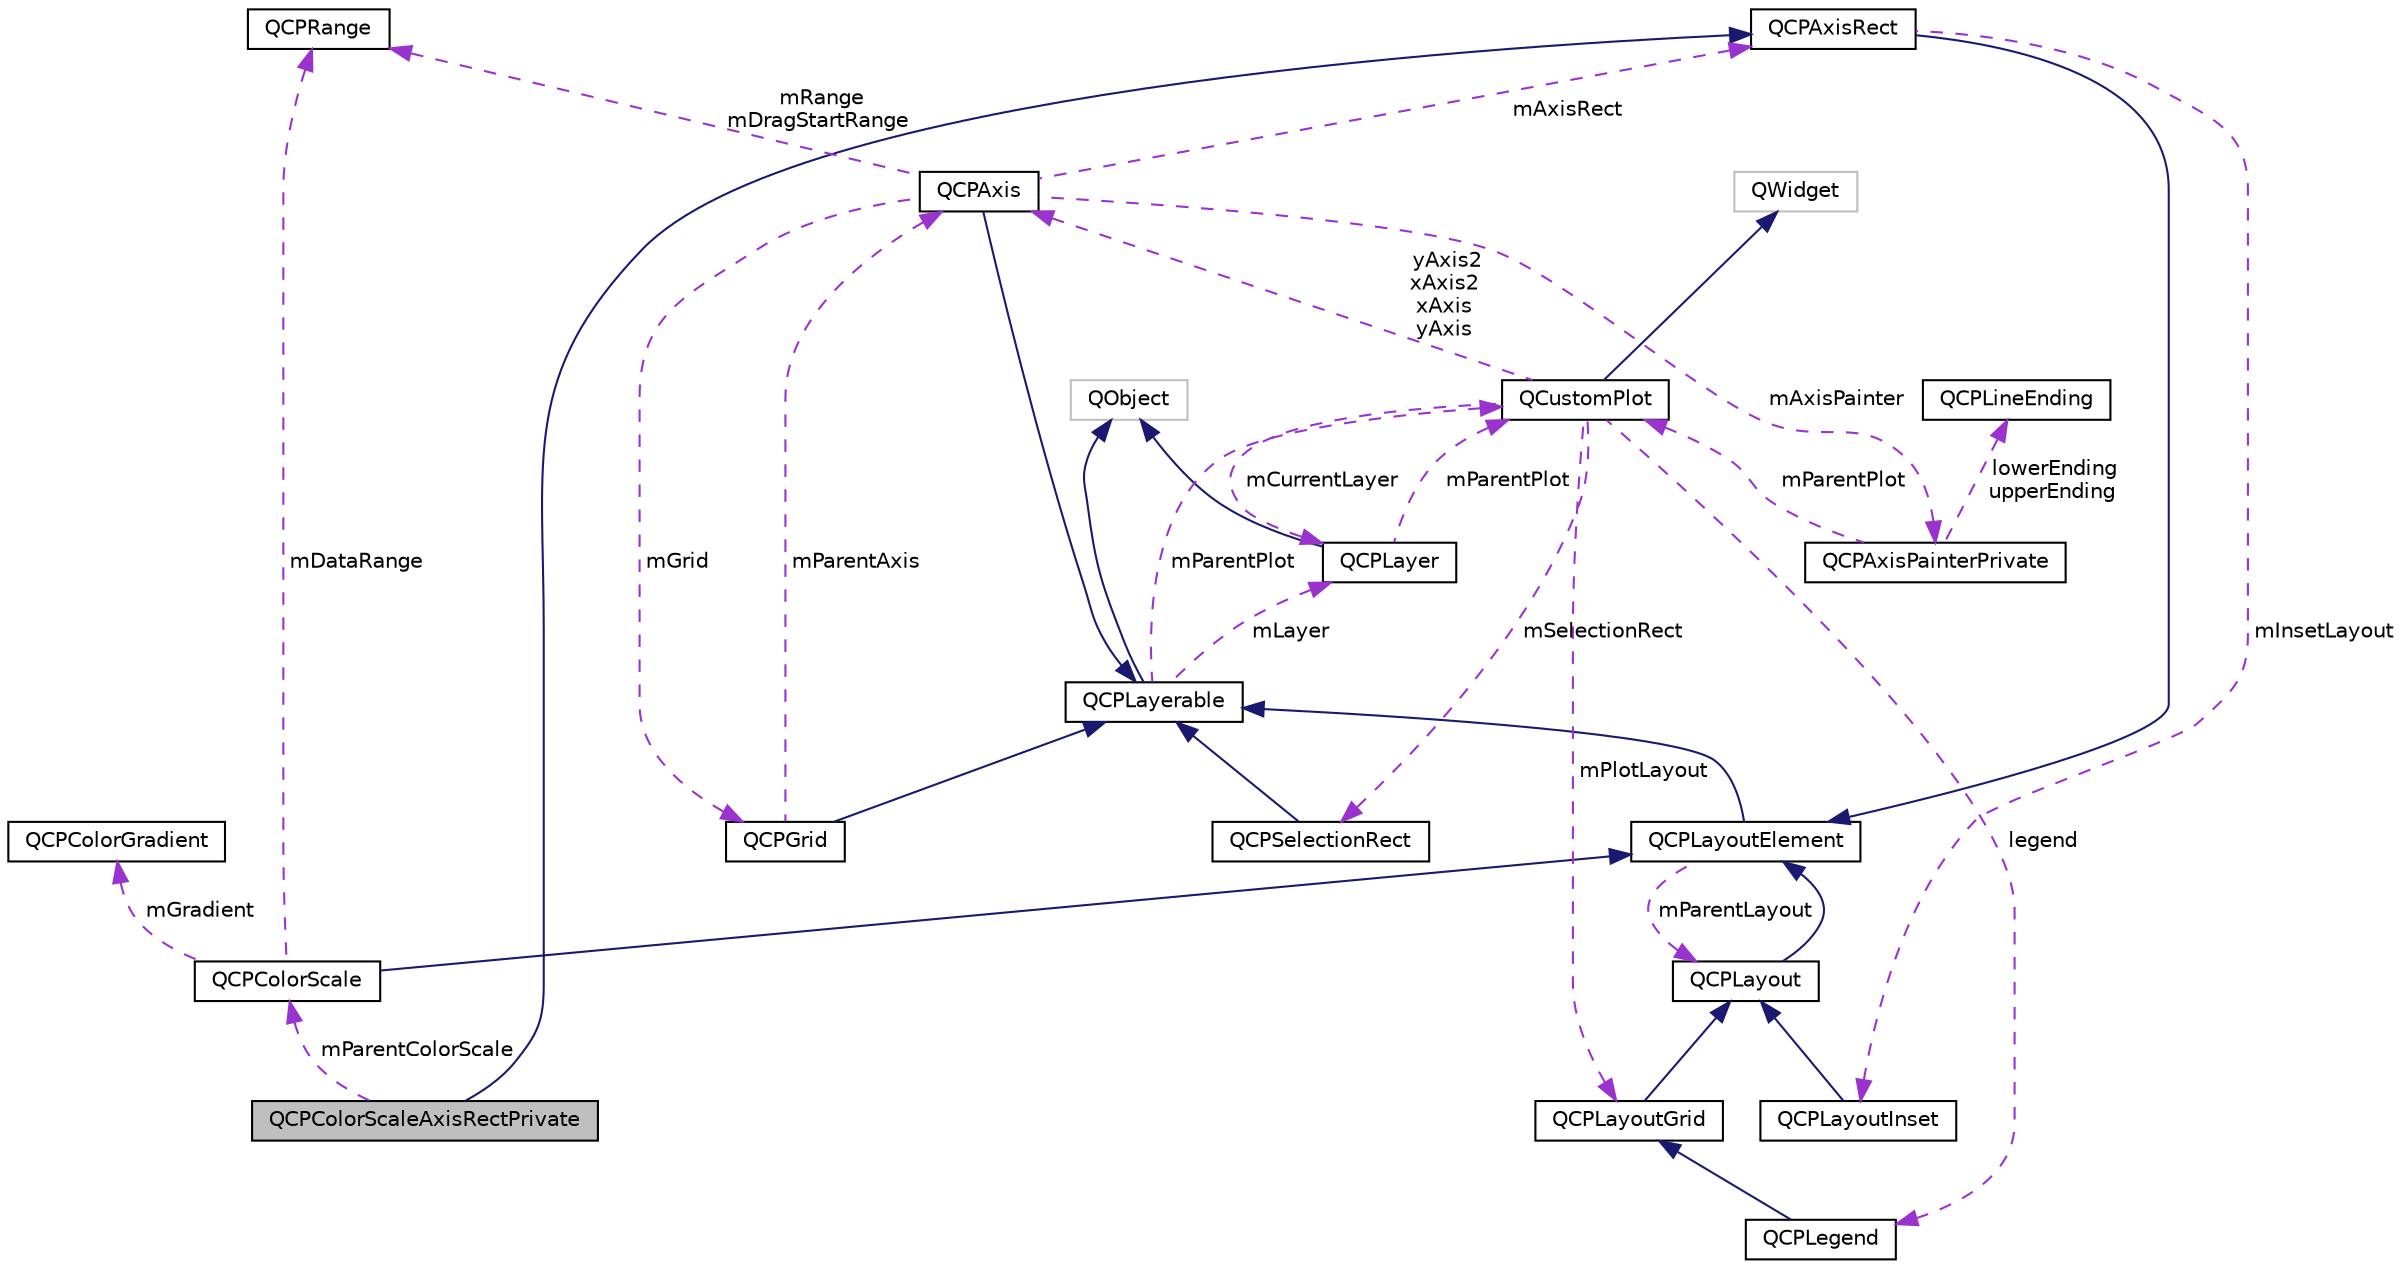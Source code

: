 digraph "QCPColorScaleAxisRectPrivate"
{
  edge [fontname="Helvetica",fontsize="10",labelfontname="Helvetica",labelfontsize="10"];
  node [fontname="Helvetica",fontsize="10",shape=record];
  Node5 [label="QCPColorScaleAxisRectPrivate",height=0.2,width=0.4,color="black", fillcolor="grey75", style="filled", fontcolor="black"];
  Node6 -> Node5 [dir="back",color="midnightblue",fontsize="10",style="solid"];
  Node6 [label="QCPAxisRect",height=0.2,width=0.4,color="black", fillcolor="white", style="filled",URL="$classQCPAxisRect.html",tooltip="Holds multiple axes and arranges them in a rectangular shape. "];
  Node7 -> Node6 [dir="back",color="midnightblue",fontsize="10",style="solid"];
  Node7 [label="QCPLayoutElement",height=0.2,width=0.4,color="black", fillcolor="white", style="filled",URL="$classQCPLayoutElement.html",tooltip="The abstract base class for all objects that form the layout system. "];
  Node8 -> Node7 [dir="back",color="midnightblue",fontsize="10",style="solid"];
  Node8 [label="QCPLayerable",height=0.2,width=0.4,color="black", fillcolor="white", style="filled",URL="$classQCPLayerable.html",tooltip="Base class for all drawable objects. "];
  Node9 -> Node8 [dir="back",color="midnightblue",fontsize="10",style="solid"];
  Node9 [label="QObject",height=0.2,width=0.4,color="grey75", fillcolor="white", style="filled"];
  Node10 -> Node8 [dir="back",color="darkorchid3",fontsize="10",style="dashed",label=" mLayer" ];
  Node10 [label="QCPLayer",height=0.2,width=0.4,color="black", fillcolor="white", style="filled",URL="$classQCPLayer.html",tooltip="A layer that may contain objects, to control the rendering order. "];
  Node9 -> Node10 [dir="back",color="midnightblue",fontsize="10",style="solid"];
  Node11 -> Node10 [dir="back",color="darkorchid3",fontsize="10",style="dashed",label=" mParentPlot" ];
  Node11 [label="QCustomPlot",height=0.2,width=0.4,color="black", fillcolor="white", style="filled",URL="$classQCustomPlot.html",tooltip="The central class of the library. This is the QWidget which displays the plot and interacts with the ..."];
  Node12 -> Node11 [dir="back",color="midnightblue",fontsize="10",style="solid"];
  Node12 [label="QWidget",height=0.2,width=0.4,color="grey75", fillcolor="white", style="filled"];
  Node10 -> Node11 [dir="back",color="darkorchid3",fontsize="10",style="dashed",label=" mCurrentLayer" ];
  Node13 -> Node11 [dir="back",color="darkorchid3",fontsize="10",style="dashed",label=" mPlotLayout" ];
  Node13 [label="QCPLayoutGrid",height=0.2,width=0.4,color="black", fillcolor="white", style="filled",URL="$classQCPLayoutGrid.html",tooltip="A layout that arranges child elements in a grid. "];
  Node14 -> Node13 [dir="back",color="midnightblue",fontsize="10",style="solid"];
  Node14 [label="QCPLayout",height=0.2,width=0.4,color="black", fillcolor="white", style="filled",URL="$classQCPLayout.html",tooltip="The abstract base class for layouts. "];
  Node7 -> Node14 [dir="back",color="midnightblue",fontsize="10",style="solid"];
  Node15 -> Node11 [dir="back",color="darkorchid3",fontsize="10",style="dashed",label=" mSelectionRect" ];
  Node15 [label="QCPSelectionRect",height=0.2,width=0.4,color="black", fillcolor="white", style="filled",URL="$classQCPSelectionRect.html",tooltip="Provides rect/rubber-band data selection and range zoom interaction. "];
  Node8 -> Node15 [dir="back",color="midnightblue",fontsize="10",style="solid"];
  Node16 -> Node11 [dir="back",color="darkorchid3",fontsize="10",style="dashed",label=" yAxis2\nxAxis2\nxAxis\nyAxis" ];
  Node16 [label="QCPAxis",height=0.2,width=0.4,color="black", fillcolor="white", style="filled",URL="$classQCPAxis.html",tooltip="Manages a single axis inside a QCustomPlot. "];
  Node8 -> Node16 [dir="back",color="midnightblue",fontsize="10",style="solid"];
  Node17 -> Node16 [dir="back",color="darkorchid3",fontsize="10",style="dashed",label=" mRange\nmDragStartRange" ];
  Node17 [label="QCPRange",height=0.2,width=0.4,color="black", fillcolor="white", style="filled",URL="$classQCPRange.html",tooltip="Represents the range an axis is encompassing. "];
  Node18 -> Node16 [dir="back",color="darkorchid3",fontsize="10",style="dashed",label=" mAxisPainter" ];
  Node18 [label="QCPAxisPainterPrivate",height=0.2,width=0.4,color="black", fillcolor="white", style="filled",URL="$classQCPAxisPainterPrivate.html"];
  Node19 -> Node18 [dir="back",color="darkorchid3",fontsize="10",style="dashed",label=" lowerEnding\nupperEnding" ];
  Node19 [label="QCPLineEnding",height=0.2,width=0.4,color="black", fillcolor="white", style="filled",URL="$classQCPLineEnding.html",tooltip="Handles the different ending decorations for line-like items. "];
  Node11 -> Node18 [dir="back",color="darkorchid3",fontsize="10",style="dashed",label=" mParentPlot" ];
  Node20 -> Node16 [dir="back",color="darkorchid3",fontsize="10",style="dashed",label=" mGrid" ];
  Node20 [label="QCPGrid",height=0.2,width=0.4,color="black", fillcolor="white", style="filled",URL="$classQCPGrid.html",tooltip="Responsible for drawing the grid of a QCPAxis. "];
  Node8 -> Node20 [dir="back",color="midnightblue",fontsize="10",style="solid"];
  Node16 -> Node20 [dir="back",color="darkorchid3",fontsize="10",style="dashed",label=" mParentAxis" ];
  Node6 -> Node16 [dir="back",color="darkorchid3",fontsize="10",style="dashed",label=" mAxisRect" ];
  Node21 -> Node11 [dir="back",color="darkorchid3",fontsize="10",style="dashed",label=" legend" ];
  Node21 [label="QCPLegend",height=0.2,width=0.4,color="black", fillcolor="white", style="filled",URL="$classQCPLegend.html",tooltip="Manages a legend inside a QCustomPlot. "];
  Node13 -> Node21 [dir="back",color="midnightblue",fontsize="10",style="solid"];
  Node11 -> Node8 [dir="back",color="darkorchid3",fontsize="10",style="dashed",label=" mParentPlot" ];
  Node14 -> Node7 [dir="back",color="darkorchid3",fontsize="10",style="dashed",label=" mParentLayout" ];
  Node22 -> Node6 [dir="back",color="darkorchid3",fontsize="10",style="dashed",label=" mInsetLayout" ];
  Node22 [label="QCPLayoutInset",height=0.2,width=0.4,color="black", fillcolor="white", style="filled",URL="$classQCPLayoutInset.html",tooltip="A layout that places child elements aligned to the border or arbitrarily positioned. "];
  Node14 -> Node22 [dir="back",color="midnightblue",fontsize="10",style="solid"];
  Node23 -> Node5 [dir="back",color="darkorchid3",fontsize="10",style="dashed",label=" mParentColorScale" ];
  Node23 [label="QCPColorScale",height=0.2,width=0.4,color="black", fillcolor="white", style="filled",URL="$classQCPColorScale.html",tooltip="A color scale for use with color coding data such as QCPColorMap. "];
  Node7 -> Node23 [dir="back",color="midnightblue",fontsize="10",style="solid"];
  Node17 -> Node23 [dir="back",color="darkorchid3",fontsize="10",style="dashed",label=" mDataRange" ];
  Node24 -> Node23 [dir="back",color="darkorchid3",fontsize="10",style="dashed",label=" mGradient" ];
  Node24 [label="QCPColorGradient",height=0.2,width=0.4,color="black", fillcolor="white", style="filled",URL="$classQCPColorGradient.html",tooltip="Defines a color gradient for use with e.g. QCPColorMap. "];
}
